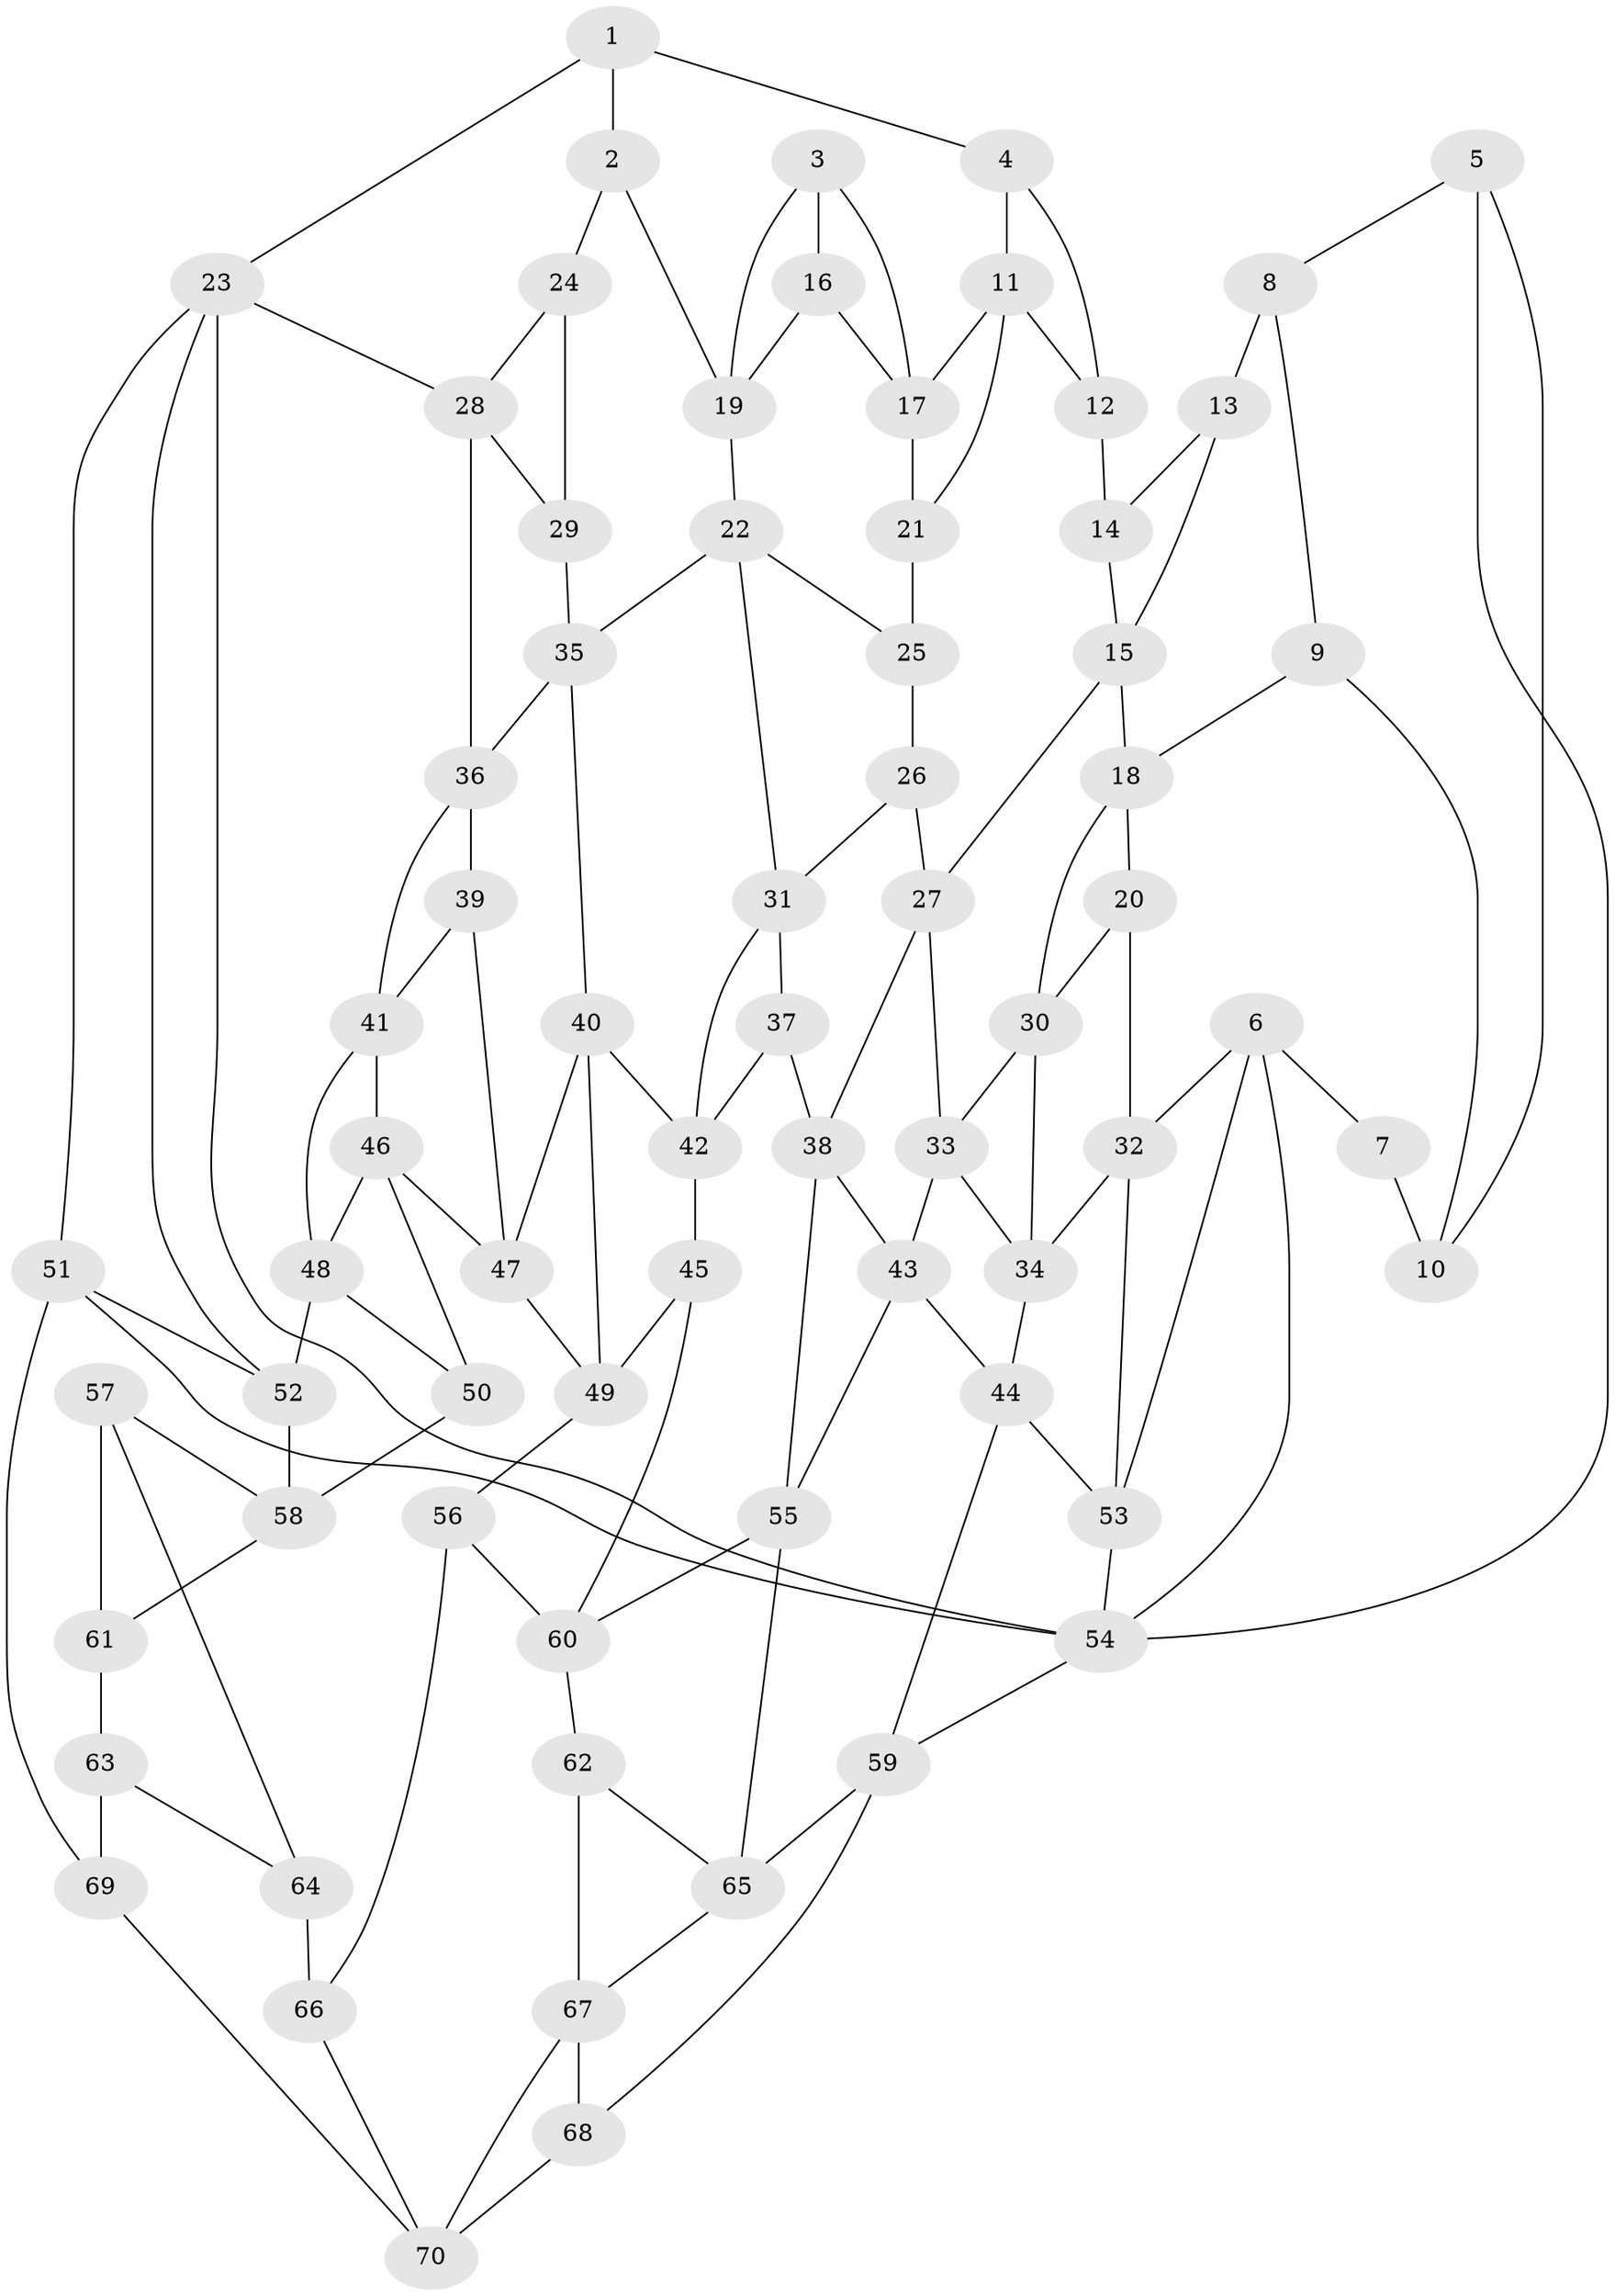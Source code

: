 // original degree distribution, {4: 0.18571428571428572, 5: 0.5857142857142857, 3: 0.02857142857142857, 6: 0.2}
// Generated by graph-tools (version 1.1) at 2025/03/03/09/25 03:03:12]
// undirected, 70 vertices, 125 edges
graph export_dot {
graph [start="1"]
  node [color=gray90,style=filled];
  1;
  2;
  3;
  4;
  5;
  6;
  7;
  8;
  9;
  10;
  11;
  12;
  13;
  14;
  15;
  16;
  17;
  18;
  19;
  20;
  21;
  22;
  23;
  24;
  25;
  26;
  27;
  28;
  29;
  30;
  31;
  32;
  33;
  34;
  35;
  36;
  37;
  38;
  39;
  40;
  41;
  42;
  43;
  44;
  45;
  46;
  47;
  48;
  49;
  50;
  51;
  52;
  53;
  54;
  55;
  56;
  57;
  58;
  59;
  60;
  61;
  62;
  63;
  64;
  65;
  66;
  67;
  68;
  69;
  70;
  1 -- 2 [weight=1.0];
  1 -- 4 [weight=1.0];
  1 -- 23 [weight=1.0];
  2 -- 19 [weight=1.0];
  2 -- 24 [weight=1.0];
  3 -- 16 [weight=1.0];
  3 -- 17 [weight=1.0];
  3 -- 19 [weight=1.0];
  4 -- 11 [weight=1.0];
  4 -- 12 [weight=1.0];
  5 -- 8 [weight=1.0];
  5 -- 10 [weight=1.0];
  5 -- 54 [weight=1.0];
  6 -- 7 [weight=1.0];
  6 -- 32 [weight=1.0];
  6 -- 53 [weight=1.0];
  6 -- 54 [weight=1.0];
  7 -- 10 [weight=2.0];
  8 -- 9 [weight=1.0];
  8 -- 13 [weight=2.0];
  9 -- 10 [weight=1.0];
  9 -- 18 [weight=1.0];
  11 -- 12 [weight=1.0];
  11 -- 17 [weight=1.0];
  11 -- 21 [weight=1.0];
  12 -- 14 [weight=2.0];
  13 -- 14 [weight=1.0];
  13 -- 15 [weight=1.0];
  14 -- 15 [weight=1.0];
  15 -- 18 [weight=1.0];
  15 -- 27 [weight=1.0];
  16 -- 17 [weight=1.0];
  16 -- 19 [weight=1.0];
  17 -- 21 [weight=1.0];
  18 -- 20 [weight=1.0];
  18 -- 30 [weight=1.0];
  19 -- 22 [weight=1.0];
  20 -- 30 [weight=1.0];
  20 -- 32 [weight=1.0];
  21 -- 25 [weight=2.0];
  22 -- 25 [weight=1.0];
  22 -- 31 [weight=1.0];
  22 -- 35 [weight=1.0];
  23 -- 28 [weight=1.0];
  23 -- 51 [weight=1.0];
  23 -- 52 [weight=1.0];
  23 -- 54 [weight=1.0];
  24 -- 28 [weight=1.0];
  24 -- 29 [weight=2.0];
  25 -- 26 [weight=1.0];
  26 -- 27 [weight=1.0];
  26 -- 31 [weight=1.0];
  27 -- 33 [weight=1.0];
  27 -- 38 [weight=1.0];
  28 -- 29 [weight=1.0];
  28 -- 36 [weight=1.0];
  29 -- 35 [weight=1.0];
  30 -- 33 [weight=1.0];
  30 -- 34 [weight=1.0];
  31 -- 37 [weight=1.0];
  31 -- 42 [weight=1.0];
  32 -- 34 [weight=1.0];
  32 -- 53 [weight=1.0];
  33 -- 34 [weight=1.0];
  33 -- 43 [weight=1.0];
  34 -- 44 [weight=1.0];
  35 -- 36 [weight=1.0];
  35 -- 40 [weight=1.0];
  36 -- 39 [weight=1.0];
  36 -- 41 [weight=1.0];
  37 -- 38 [weight=1.0];
  37 -- 42 [weight=1.0];
  38 -- 43 [weight=1.0];
  38 -- 55 [weight=1.0];
  39 -- 41 [weight=1.0];
  39 -- 47 [weight=1.0];
  40 -- 42 [weight=1.0];
  40 -- 47 [weight=1.0];
  40 -- 49 [weight=1.0];
  41 -- 46 [weight=1.0];
  41 -- 48 [weight=1.0];
  42 -- 45 [weight=1.0];
  43 -- 44 [weight=1.0];
  43 -- 55 [weight=1.0];
  44 -- 53 [weight=1.0];
  44 -- 59 [weight=1.0];
  45 -- 49 [weight=1.0];
  45 -- 60 [weight=1.0];
  46 -- 47 [weight=1.0];
  46 -- 48 [weight=1.0];
  46 -- 50 [weight=1.0];
  47 -- 49 [weight=1.0];
  48 -- 50 [weight=1.0];
  48 -- 52 [weight=1.0];
  49 -- 56 [weight=1.0];
  50 -- 58 [weight=1.0];
  51 -- 52 [weight=1.0];
  51 -- 54 [weight=1.0];
  51 -- 69 [weight=1.0];
  52 -- 58 [weight=1.0];
  53 -- 54 [weight=1.0];
  54 -- 59 [weight=1.0];
  55 -- 60 [weight=1.0];
  55 -- 65 [weight=1.0];
  56 -- 60 [weight=1.0];
  56 -- 66 [weight=1.0];
  57 -- 58 [weight=1.0];
  57 -- 61 [weight=1.0];
  57 -- 64 [weight=1.0];
  58 -- 61 [weight=1.0];
  59 -- 65 [weight=1.0];
  59 -- 68 [weight=1.0];
  60 -- 62 [weight=1.0];
  61 -- 63 [weight=1.0];
  62 -- 65 [weight=1.0];
  62 -- 67 [weight=1.0];
  63 -- 64 [weight=1.0];
  63 -- 69 [weight=1.0];
  64 -- 66 [weight=2.0];
  65 -- 67 [weight=1.0];
  66 -- 70 [weight=1.0];
  67 -- 68 [weight=1.0];
  67 -- 70 [weight=1.0];
  68 -- 70 [weight=1.0];
  69 -- 70 [weight=1.0];
}
